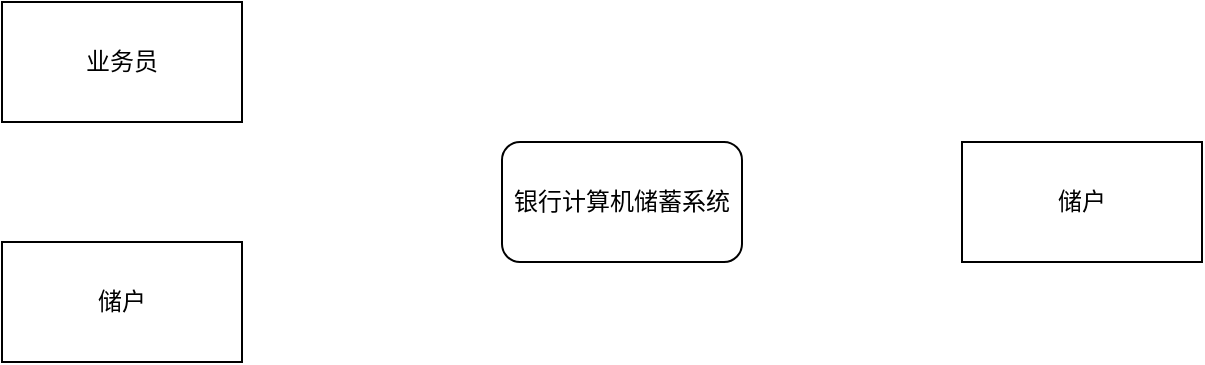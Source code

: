 <mxfile version="21.1.8" type="device">
  <diagram name="第 1 页" id="lPjld_FivdCbYDZiqgJs">
    <mxGraphModel dx="1001" dy="843" grid="1" gridSize="10" guides="1" tooltips="1" connect="1" arrows="1" fold="1" page="1" pageScale="1" pageWidth="827" pageHeight="1169" math="0" shadow="0">
      <root>
        <mxCell id="0" />
        <mxCell id="1" parent="0" />
        <mxCell id="f57YkvKNjhThfbXHO-oJ-1" value="银行计算机储蓄系统" style="rounded=1;whiteSpace=wrap;html=1;" vertex="1" parent="1">
          <mxGeometry x="310" y="270" width="120" height="60" as="geometry" />
        </mxCell>
        <mxCell id="f57YkvKNjhThfbXHO-oJ-2" value="业务员" style="whiteSpace=wrap;html=1;" vertex="1" parent="1">
          <mxGeometry x="60" y="200" width="120" height="60" as="geometry" />
        </mxCell>
        <mxCell id="f57YkvKNjhThfbXHO-oJ-3" value="储户" style="whiteSpace=wrap;html=1;" vertex="1" parent="1">
          <mxGeometry x="60" y="320" width="120" height="60" as="geometry" />
        </mxCell>
        <mxCell id="f57YkvKNjhThfbXHO-oJ-4" value="储户" style="whiteSpace=wrap;html=1;" vertex="1" parent="1">
          <mxGeometry x="540" y="270" width="120" height="60" as="geometry" />
        </mxCell>
      </root>
    </mxGraphModel>
  </diagram>
</mxfile>
